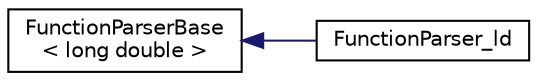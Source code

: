 digraph "Graphical Class Hierarchy"
{
 // LATEX_PDF_SIZE
  edge [fontname="Helvetica",fontsize="10",labelfontname="Helvetica",labelfontsize="10"];
  node [fontname="Helvetica",fontsize="10",shape=record];
  rankdir="LR";
  Node0 [label="FunctionParserBase\l\< long double \>",height=0.2,width=0.4,color="black", fillcolor="white", style="filled",URL="$classFunctionParserBase.html",tooltip=" "];
  Node0 -> Node1 [dir="back",color="midnightblue",fontsize="10",style="solid",fontname="Helvetica"];
  Node1 [label="FunctionParser_ld",height=0.2,width=0.4,color="black", fillcolor="white", style="filled",URL="$classFunctionParser__ld.html",tooltip=" "];
}

